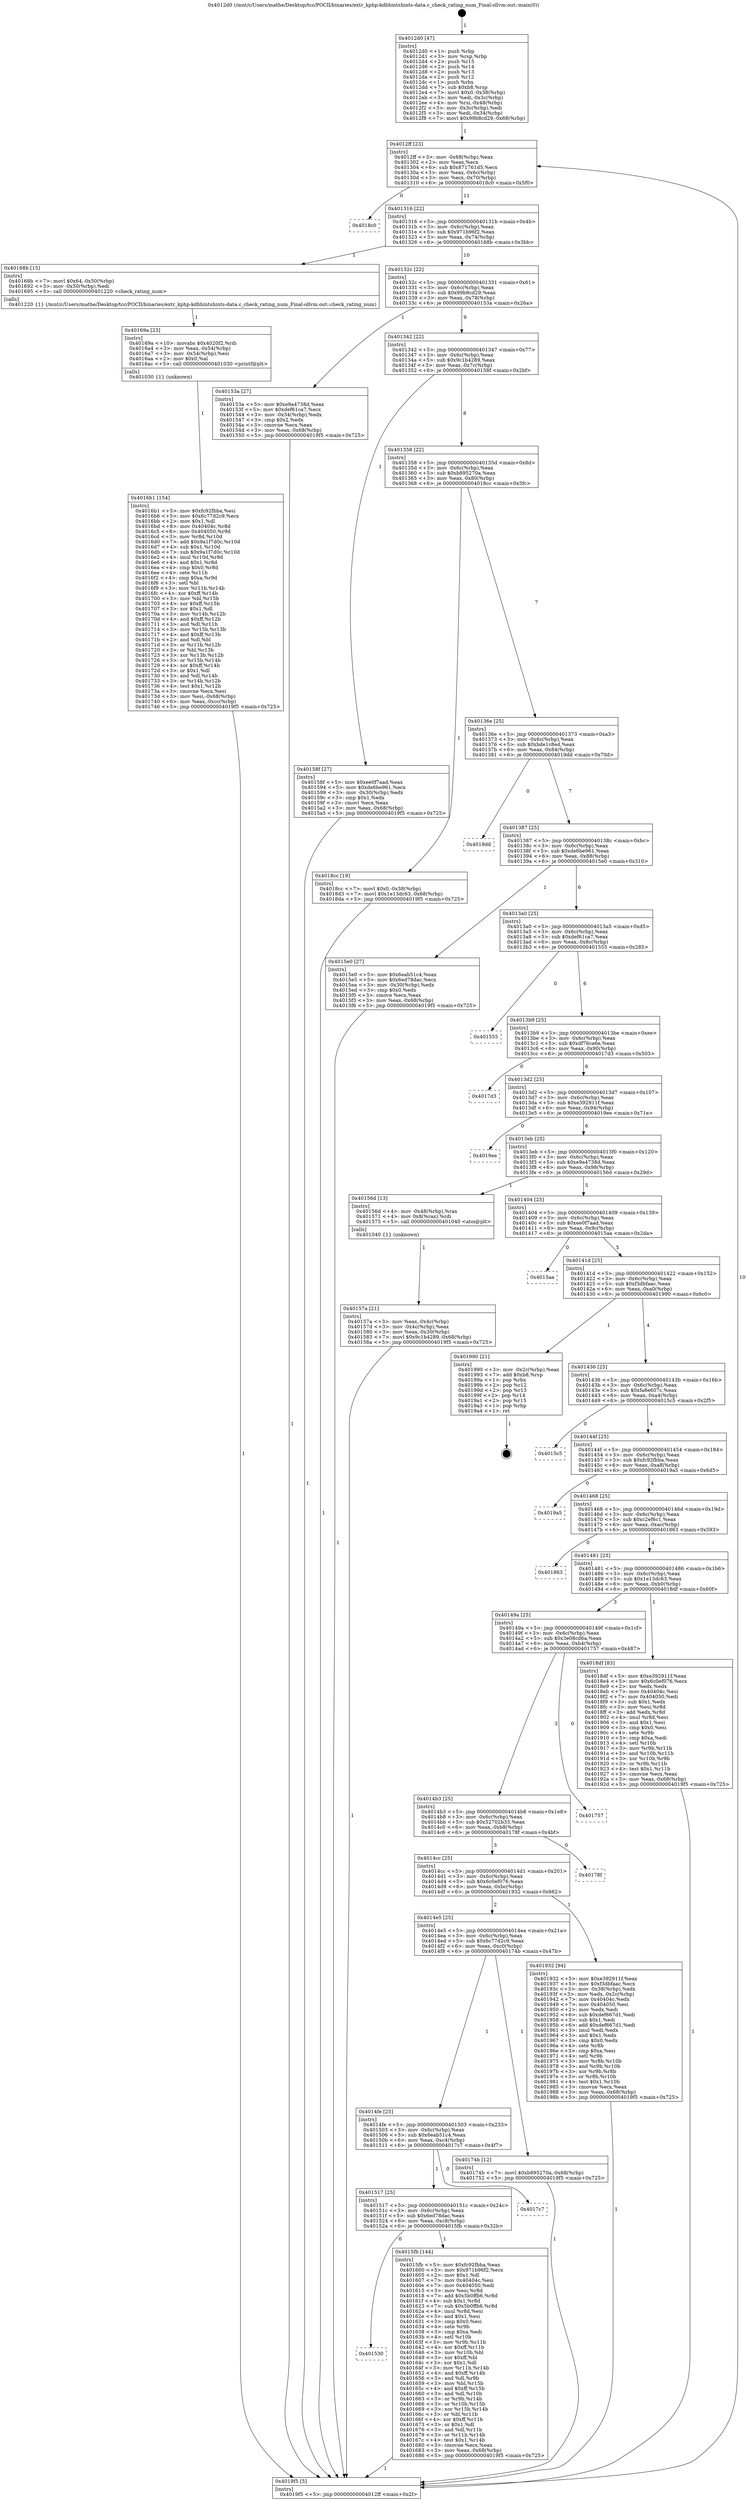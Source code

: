 digraph "0x4012d0" {
  label = "0x4012d0 (/mnt/c/Users/mathe/Desktop/tcc/POCII/binaries/extr_kphp-kdbhintshints-data.c_check_rating_num_Final-ollvm.out::main(0))"
  labelloc = "t"
  node[shape=record]

  Entry [label="",width=0.3,height=0.3,shape=circle,fillcolor=black,style=filled]
  "0x4012ff" [label="{
     0x4012ff [23]\l
     | [instrs]\l
     &nbsp;&nbsp;0x4012ff \<+3\>: mov -0x68(%rbp),%eax\l
     &nbsp;&nbsp;0x401302 \<+2\>: mov %eax,%ecx\l
     &nbsp;&nbsp;0x401304 \<+6\>: sub $0x871761d5,%ecx\l
     &nbsp;&nbsp;0x40130a \<+3\>: mov %eax,-0x6c(%rbp)\l
     &nbsp;&nbsp;0x40130d \<+3\>: mov %ecx,-0x70(%rbp)\l
     &nbsp;&nbsp;0x401310 \<+6\>: je 00000000004018c0 \<main+0x5f0\>\l
  }"]
  "0x4018c0" [label="{
     0x4018c0\l
  }", style=dashed]
  "0x401316" [label="{
     0x401316 [22]\l
     | [instrs]\l
     &nbsp;&nbsp;0x401316 \<+5\>: jmp 000000000040131b \<main+0x4b\>\l
     &nbsp;&nbsp;0x40131b \<+3\>: mov -0x6c(%rbp),%eax\l
     &nbsp;&nbsp;0x40131e \<+5\>: sub $0x971b96f2,%eax\l
     &nbsp;&nbsp;0x401323 \<+3\>: mov %eax,-0x74(%rbp)\l
     &nbsp;&nbsp;0x401326 \<+6\>: je 000000000040168b \<main+0x3bb\>\l
  }"]
  Exit [label="",width=0.3,height=0.3,shape=circle,fillcolor=black,style=filled,peripheries=2]
  "0x40168b" [label="{
     0x40168b [15]\l
     | [instrs]\l
     &nbsp;&nbsp;0x40168b \<+7\>: movl $0x64,-0x50(%rbp)\l
     &nbsp;&nbsp;0x401692 \<+3\>: mov -0x50(%rbp),%edi\l
     &nbsp;&nbsp;0x401695 \<+5\>: call 0000000000401220 \<check_rating_num\>\l
     | [calls]\l
     &nbsp;&nbsp;0x401220 \{1\} (/mnt/c/Users/mathe/Desktop/tcc/POCII/binaries/extr_kphp-kdbhintshints-data.c_check_rating_num_Final-ollvm.out::check_rating_num)\l
  }"]
  "0x40132c" [label="{
     0x40132c [22]\l
     | [instrs]\l
     &nbsp;&nbsp;0x40132c \<+5\>: jmp 0000000000401331 \<main+0x61\>\l
     &nbsp;&nbsp;0x401331 \<+3\>: mov -0x6c(%rbp),%eax\l
     &nbsp;&nbsp;0x401334 \<+5\>: sub $0x99b8cd29,%eax\l
     &nbsp;&nbsp;0x401339 \<+3\>: mov %eax,-0x78(%rbp)\l
     &nbsp;&nbsp;0x40133c \<+6\>: je 000000000040153a \<main+0x26a\>\l
  }"]
  "0x4016b1" [label="{
     0x4016b1 [154]\l
     | [instrs]\l
     &nbsp;&nbsp;0x4016b1 \<+5\>: mov $0xfc92fbba,%esi\l
     &nbsp;&nbsp;0x4016b6 \<+5\>: mov $0x6c77d2c9,%ecx\l
     &nbsp;&nbsp;0x4016bb \<+2\>: mov $0x1,%dl\l
     &nbsp;&nbsp;0x4016bd \<+8\>: mov 0x40404c,%r8d\l
     &nbsp;&nbsp;0x4016c5 \<+8\>: mov 0x404050,%r9d\l
     &nbsp;&nbsp;0x4016cd \<+3\>: mov %r8d,%r10d\l
     &nbsp;&nbsp;0x4016d0 \<+7\>: add $0x9a1f7d0c,%r10d\l
     &nbsp;&nbsp;0x4016d7 \<+4\>: sub $0x1,%r10d\l
     &nbsp;&nbsp;0x4016db \<+7\>: sub $0x9a1f7d0c,%r10d\l
     &nbsp;&nbsp;0x4016e2 \<+4\>: imul %r10d,%r8d\l
     &nbsp;&nbsp;0x4016e6 \<+4\>: and $0x1,%r8d\l
     &nbsp;&nbsp;0x4016ea \<+4\>: cmp $0x0,%r8d\l
     &nbsp;&nbsp;0x4016ee \<+4\>: sete %r11b\l
     &nbsp;&nbsp;0x4016f2 \<+4\>: cmp $0xa,%r9d\l
     &nbsp;&nbsp;0x4016f6 \<+3\>: setl %bl\l
     &nbsp;&nbsp;0x4016f9 \<+3\>: mov %r11b,%r14b\l
     &nbsp;&nbsp;0x4016fc \<+4\>: xor $0xff,%r14b\l
     &nbsp;&nbsp;0x401700 \<+3\>: mov %bl,%r15b\l
     &nbsp;&nbsp;0x401703 \<+4\>: xor $0xff,%r15b\l
     &nbsp;&nbsp;0x401707 \<+3\>: xor $0x1,%dl\l
     &nbsp;&nbsp;0x40170a \<+3\>: mov %r14b,%r12b\l
     &nbsp;&nbsp;0x40170d \<+4\>: and $0xff,%r12b\l
     &nbsp;&nbsp;0x401711 \<+3\>: and %dl,%r11b\l
     &nbsp;&nbsp;0x401714 \<+3\>: mov %r15b,%r13b\l
     &nbsp;&nbsp;0x401717 \<+4\>: and $0xff,%r13b\l
     &nbsp;&nbsp;0x40171b \<+2\>: and %dl,%bl\l
     &nbsp;&nbsp;0x40171d \<+3\>: or %r11b,%r12b\l
     &nbsp;&nbsp;0x401720 \<+3\>: or %bl,%r13b\l
     &nbsp;&nbsp;0x401723 \<+3\>: xor %r13b,%r12b\l
     &nbsp;&nbsp;0x401726 \<+3\>: or %r15b,%r14b\l
     &nbsp;&nbsp;0x401729 \<+4\>: xor $0xff,%r14b\l
     &nbsp;&nbsp;0x40172d \<+3\>: or $0x1,%dl\l
     &nbsp;&nbsp;0x401730 \<+3\>: and %dl,%r14b\l
     &nbsp;&nbsp;0x401733 \<+3\>: or %r14b,%r12b\l
     &nbsp;&nbsp;0x401736 \<+4\>: test $0x1,%r12b\l
     &nbsp;&nbsp;0x40173a \<+3\>: cmovne %ecx,%esi\l
     &nbsp;&nbsp;0x40173d \<+3\>: mov %esi,-0x68(%rbp)\l
     &nbsp;&nbsp;0x401740 \<+6\>: mov %eax,-0xcc(%rbp)\l
     &nbsp;&nbsp;0x401746 \<+5\>: jmp 00000000004019f5 \<main+0x725\>\l
  }"]
  "0x40153a" [label="{
     0x40153a [27]\l
     | [instrs]\l
     &nbsp;&nbsp;0x40153a \<+5\>: mov $0xe9a4738d,%eax\l
     &nbsp;&nbsp;0x40153f \<+5\>: mov $0xdef61ca7,%ecx\l
     &nbsp;&nbsp;0x401544 \<+3\>: mov -0x34(%rbp),%edx\l
     &nbsp;&nbsp;0x401547 \<+3\>: cmp $0x2,%edx\l
     &nbsp;&nbsp;0x40154a \<+3\>: cmovne %ecx,%eax\l
     &nbsp;&nbsp;0x40154d \<+3\>: mov %eax,-0x68(%rbp)\l
     &nbsp;&nbsp;0x401550 \<+5\>: jmp 00000000004019f5 \<main+0x725\>\l
  }"]
  "0x401342" [label="{
     0x401342 [22]\l
     | [instrs]\l
     &nbsp;&nbsp;0x401342 \<+5\>: jmp 0000000000401347 \<main+0x77\>\l
     &nbsp;&nbsp;0x401347 \<+3\>: mov -0x6c(%rbp),%eax\l
     &nbsp;&nbsp;0x40134a \<+5\>: sub $0x9c1b4289,%eax\l
     &nbsp;&nbsp;0x40134f \<+3\>: mov %eax,-0x7c(%rbp)\l
     &nbsp;&nbsp;0x401352 \<+6\>: je 000000000040158f \<main+0x2bf\>\l
  }"]
  "0x4019f5" [label="{
     0x4019f5 [5]\l
     | [instrs]\l
     &nbsp;&nbsp;0x4019f5 \<+5\>: jmp 00000000004012ff \<main+0x2f\>\l
  }"]
  "0x4012d0" [label="{
     0x4012d0 [47]\l
     | [instrs]\l
     &nbsp;&nbsp;0x4012d0 \<+1\>: push %rbp\l
     &nbsp;&nbsp;0x4012d1 \<+3\>: mov %rsp,%rbp\l
     &nbsp;&nbsp;0x4012d4 \<+2\>: push %r15\l
     &nbsp;&nbsp;0x4012d6 \<+2\>: push %r14\l
     &nbsp;&nbsp;0x4012d8 \<+2\>: push %r13\l
     &nbsp;&nbsp;0x4012da \<+2\>: push %r12\l
     &nbsp;&nbsp;0x4012dc \<+1\>: push %rbx\l
     &nbsp;&nbsp;0x4012dd \<+7\>: sub $0xb8,%rsp\l
     &nbsp;&nbsp;0x4012e4 \<+7\>: movl $0x0,-0x38(%rbp)\l
     &nbsp;&nbsp;0x4012eb \<+3\>: mov %edi,-0x3c(%rbp)\l
     &nbsp;&nbsp;0x4012ee \<+4\>: mov %rsi,-0x48(%rbp)\l
     &nbsp;&nbsp;0x4012f2 \<+3\>: mov -0x3c(%rbp),%edi\l
     &nbsp;&nbsp;0x4012f5 \<+3\>: mov %edi,-0x34(%rbp)\l
     &nbsp;&nbsp;0x4012f8 \<+7\>: movl $0x99b8cd29,-0x68(%rbp)\l
  }"]
  "0x40169a" [label="{
     0x40169a [23]\l
     | [instrs]\l
     &nbsp;&nbsp;0x40169a \<+10\>: movabs $0x4020f2,%rdi\l
     &nbsp;&nbsp;0x4016a4 \<+3\>: mov %eax,-0x54(%rbp)\l
     &nbsp;&nbsp;0x4016a7 \<+3\>: mov -0x54(%rbp),%esi\l
     &nbsp;&nbsp;0x4016aa \<+2\>: mov $0x0,%al\l
     &nbsp;&nbsp;0x4016ac \<+5\>: call 0000000000401030 \<printf@plt\>\l
     | [calls]\l
     &nbsp;&nbsp;0x401030 \{1\} (unknown)\l
  }"]
  "0x40158f" [label="{
     0x40158f [27]\l
     | [instrs]\l
     &nbsp;&nbsp;0x40158f \<+5\>: mov $0xee0f7aad,%eax\l
     &nbsp;&nbsp;0x401594 \<+5\>: mov $0xde6be961,%ecx\l
     &nbsp;&nbsp;0x401599 \<+3\>: mov -0x30(%rbp),%edx\l
     &nbsp;&nbsp;0x40159c \<+3\>: cmp $0x1,%edx\l
     &nbsp;&nbsp;0x40159f \<+3\>: cmovl %ecx,%eax\l
     &nbsp;&nbsp;0x4015a2 \<+3\>: mov %eax,-0x68(%rbp)\l
     &nbsp;&nbsp;0x4015a5 \<+5\>: jmp 00000000004019f5 \<main+0x725\>\l
  }"]
  "0x401358" [label="{
     0x401358 [22]\l
     | [instrs]\l
     &nbsp;&nbsp;0x401358 \<+5\>: jmp 000000000040135d \<main+0x8d\>\l
     &nbsp;&nbsp;0x40135d \<+3\>: mov -0x6c(%rbp),%eax\l
     &nbsp;&nbsp;0x401360 \<+5\>: sub $0xb895270a,%eax\l
     &nbsp;&nbsp;0x401365 \<+3\>: mov %eax,-0x80(%rbp)\l
     &nbsp;&nbsp;0x401368 \<+6\>: je 00000000004018cc \<main+0x5fc\>\l
  }"]
  "0x401530" [label="{
     0x401530\l
  }", style=dashed]
  "0x4018cc" [label="{
     0x4018cc [19]\l
     | [instrs]\l
     &nbsp;&nbsp;0x4018cc \<+7\>: movl $0x0,-0x38(%rbp)\l
     &nbsp;&nbsp;0x4018d3 \<+7\>: movl $0x1e13dc63,-0x68(%rbp)\l
     &nbsp;&nbsp;0x4018da \<+5\>: jmp 00000000004019f5 \<main+0x725\>\l
  }"]
  "0x40136e" [label="{
     0x40136e [25]\l
     | [instrs]\l
     &nbsp;&nbsp;0x40136e \<+5\>: jmp 0000000000401373 \<main+0xa3\>\l
     &nbsp;&nbsp;0x401373 \<+3\>: mov -0x6c(%rbp),%eax\l
     &nbsp;&nbsp;0x401376 \<+5\>: sub $0xbde1c8ed,%eax\l
     &nbsp;&nbsp;0x40137b \<+6\>: mov %eax,-0x84(%rbp)\l
     &nbsp;&nbsp;0x401381 \<+6\>: je 00000000004019dd \<main+0x70d\>\l
  }"]
  "0x4015fb" [label="{
     0x4015fb [144]\l
     | [instrs]\l
     &nbsp;&nbsp;0x4015fb \<+5\>: mov $0xfc92fbba,%eax\l
     &nbsp;&nbsp;0x401600 \<+5\>: mov $0x971b96f2,%ecx\l
     &nbsp;&nbsp;0x401605 \<+2\>: mov $0x1,%dl\l
     &nbsp;&nbsp;0x401607 \<+7\>: mov 0x40404c,%esi\l
     &nbsp;&nbsp;0x40160e \<+7\>: mov 0x404050,%edi\l
     &nbsp;&nbsp;0x401615 \<+3\>: mov %esi,%r8d\l
     &nbsp;&nbsp;0x401618 \<+7\>: add $0x5b0ffb6,%r8d\l
     &nbsp;&nbsp;0x40161f \<+4\>: sub $0x1,%r8d\l
     &nbsp;&nbsp;0x401623 \<+7\>: sub $0x5b0ffb6,%r8d\l
     &nbsp;&nbsp;0x40162a \<+4\>: imul %r8d,%esi\l
     &nbsp;&nbsp;0x40162e \<+3\>: and $0x1,%esi\l
     &nbsp;&nbsp;0x401631 \<+3\>: cmp $0x0,%esi\l
     &nbsp;&nbsp;0x401634 \<+4\>: sete %r9b\l
     &nbsp;&nbsp;0x401638 \<+3\>: cmp $0xa,%edi\l
     &nbsp;&nbsp;0x40163b \<+4\>: setl %r10b\l
     &nbsp;&nbsp;0x40163f \<+3\>: mov %r9b,%r11b\l
     &nbsp;&nbsp;0x401642 \<+4\>: xor $0xff,%r11b\l
     &nbsp;&nbsp;0x401646 \<+3\>: mov %r10b,%bl\l
     &nbsp;&nbsp;0x401649 \<+3\>: xor $0xff,%bl\l
     &nbsp;&nbsp;0x40164c \<+3\>: xor $0x1,%dl\l
     &nbsp;&nbsp;0x40164f \<+3\>: mov %r11b,%r14b\l
     &nbsp;&nbsp;0x401652 \<+4\>: and $0xff,%r14b\l
     &nbsp;&nbsp;0x401656 \<+3\>: and %dl,%r9b\l
     &nbsp;&nbsp;0x401659 \<+3\>: mov %bl,%r15b\l
     &nbsp;&nbsp;0x40165c \<+4\>: and $0xff,%r15b\l
     &nbsp;&nbsp;0x401660 \<+3\>: and %dl,%r10b\l
     &nbsp;&nbsp;0x401663 \<+3\>: or %r9b,%r14b\l
     &nbsp;&nbsp;0x401666 \<+3\>: or %r10b,%r15b\l
     &nbsp;&nbsp;0x401669 \<+3\>: xor %r15b,%r14b\l
     &nbsp;&nbsp;0x40166c \<+3\>: or %bl,%r11b\l
     &nbsp;&nbsp;0x40166f \<+4\>: xor $0xff,%r11b\l
     &nbsp;&nbsp;0x401673 \<+3\>: or $0x1,%dl\l
     &nbsp;&nbsp;0x401676 \<+3\>: and %dl,%r11b\l
     &nbsp;&nbsp;0x401679 \<+3\>: or %r11b,%r14b\l
     &nbsp;&nbsp;0x40167c \<+4\>: test $0x1,%r14b\l
     &nbsp;&nbsp;0x401680 \<+3\>: cmovne %ecx,%eax\l
     &nbsp;&nbsp;0x401683 \<+3\>: mov %eax,-0x68(%rbp)\l
     &nbsp;&nbsp;0x401686 \<+5\>: jmp 00000000004019f5 \<main+0x725\>\l
  }"]
  "0x4019dd" [label="{
     0x4019dd\l
  }", style=dashed]
  "0x401387" [label="{
     0x401387 [25]\l
     | [instrs]\l
     &nbsp;&nbsp;0x401387 \<+5\>: jmp 000000000040138c \<main+0xbc\>\l
     &nbsp;&nbsp;0x40138c \<+3\>: mov -0x6c(%rbp),%eax\l
     &nbsp;&nbsp;0x40138f \<+5\>: sub $0xde6be961,%eax\l
     &nbsp;&nbsp;0x401394 \<+6\>: mov %eax,-0x88(%rbp)\l
     &nbsp;&nbsp;0x40139a \<+6\>: je 00000000004015e0 \<main+0x310\>\l
  }"]
  "0x401517" [label="{
     0x401517 [25]\l
     | [instrs]\l
     &nbsp;&nbsp;0x401517 \<+5\>: jmp 000000000040151c \<main+0x24c\>\l
     &nbsp;&nbsp;0x40151c \<+3\>: mov -0x6c(%rbp),%eax\l
     &nbsp;&nbsp;0x40151f \<+5\>: sub $0x6ed78dac,%eax\l
     &nbsp;&nbsp;0x401524 \<+6\>: mov %eax,-0xc8(%rbp)\l
     &nbsp;&nbsp;0x40152a \<+6\>: je 00000000004015fb \<main+0x32b\>\l
  }"]
  "0x4015e0" [label="{
     0x4015e0 [27]\l
     | [instrs]\l
     &nbsp;&nbsp;0x4015e0 \<+5\>: mov $0x6eab51c4,%eax\l
     &nbsp;&nbsp;0x4015e5 \<+5\>: mov $0x6ed78dac,%ecx\l
     &nbsp;&nbsp;0x4015ea \<+3\>: mov -0x30(%rbp),%edx\l
     &nbsp;&nbsp;0x4015ed \<+3\>: cmp $0x0,%edx\l
     &nbsp;&nbsp;0x4015f0 \<+3\>: cmove %ecx,%eax\l
     &nbsp;&nbsp;0x4015f3 \<+3\>: mov %eax,-0x68(%rbp)\l
     &nbsp;&nbsp;0x4015f6 \<+5\>: jmp 00000000004019f5 \<main+0x725\>\l
  }"]
  "0x4013a0" [label="{
     0x4013a0 [25]\l
     | [instrs]\l
     &nbsp;&nbsp;0x4013a0 \<+5\>: jmp 00000000004013a5 \<main+0xd5\>\l
     &nbsp;&nbsp;0x4013a5 \<+3\>: mov -0x6c(%rbp),%eax\l
     &nbsp;&nbsp;0x4013a8 \<+5\>: sub $0xdef61ca7,%eax\l
     &nbsp;&nbsp;0x4013ad \<+6\>: mov %eax,-0x8c(%rbp)\l
     &nbsp;&nbsp;0x4013b3 \<+6\>: je 0000000000401555 \<main+0x285\>\l
  }"]
  "0x4017c7" [label="{
     0x4017c7\l
  }", style=dashed]
  "0x401555" [label="{
     0x401555\l
  }", style=dashed]
  "0x4013b9" [label="{
     0x4013b9 [25]\l
     | [instrs]\l
     &nbsp;&nbsp;0x4013b9 \<+5\>: jmp 00000000004013be \<main+0xee\>\l
     &nbsp;&nbsp;0x4013be \<+3\>: mov -0x6c(%rbp),%eax\l
     &nbsp;&nbsp;0x4013c1 \<+5\>: sub $0xdf76ca6e,%eax\l
     &nbsp;&nbsp;0x4013c6 \<+6\>: mov %eax,-0x90(%rbp)\l
     &nbsp;&nbsp;0x4013cc \<+6\>: je 00000000004017d3 \<main+0x503\>\l
  }"]
  "0x4014fe" [label="{
     0x4014fe [25]\l
     | [instrs]\l
     &nbsp;&nbsp;0x4014fe \<+5\>: jmp 0000000000401503 \<main+0x233\>\l
     &nbsp;&nbsp;0x401503 \<+3\>: mov -0x6c(%rbp),%eax\l
     &nbsp;&nbsp;0x401506 \<+5\>: sub $0x6eab51c4,%eax\l
     &nbsp;&nbsp;0x40150b \<+6\>: mov %eax,-0xc4(%rbp)\l
     &nbsp;&nbsp;0x401511 \<+6\>: je 00000000004017c7 \<main+0x4f7\>\l
  }"]
  "0x4017d3" [label="{
     0x4017d3\l
  }", style=dashed]
  "0x4013d2" [label="{
     0x4013d2 [25]\l
     | [instrs]\l
     &nbsp;&nbsp;0x4013d2 \<+5\>: jmp 00000000004013d7 \<main+0x107\>\l
     &nbsp;&nbsp;0x4013d7 \<+3\>: mov -0x6c(%rbp),%eax\l
     &nbsp;&nbsp;0x4013da \<+5\>: sub $0xe392911f,%eax\l
     &nbsp;&nbsp;0x4013df \<+6\>: mov %eax,-0x94(%rbp)\l
     &nbsp;&nbsp;0x4013e5 \<+6\>: je 00000000004019ee \<main+0x71e\>\l
  }"]
  "0x40174b" [label="{
     0x40174b [12]\l
     | [instrs]\l
     &nbsp;&nbsp;0x40174b \<+7\>: movl $0xb895270a,-0x68(%rbp)\l
     &nbsp;&nbsp;0x401752 \<+5\>: jmp 00000000004019f5 \<main+0x725\>\l
  }"]
  "0x4019ee" [label="{
     0x4019ee\l
  }", style=dashed]
  "0x4013eb" [label="{
     0x4013eb [25]\l
     | [instrs]\l
     &nbsp;&nbsp;0x4013eb \<+5\>: jmp 00000000004013f0 \<main+0x120\>\l
     &nbsp;&nbsp;0x4013f0 \<+3\>: mov -0x6c(%rbp),%eax\l
     &nbsp;&nbsp;0x4013f3 \<+5\>: sub $0xe9a4738d,%eax\l
     &nbsp;&nbsp;0x4013f8 \<+6\>: mov %eax,-0x98(%rbp)\l
     &nbsp;&nbsp;0x4013fe \<+6\>: je 000000000040156d \<main+0x29d\>\l
  }"]
  "0x4014e5" [label="{
     0x4014e5 [25]\l
     | [instrs]\l
     &nbsp;&nbsp;0x4014e5 \<+5\>: jmp 00000000004014ea \<main+0x21a\>\l
     &nbsp;&nbsp;0x4014ea \<+3\>: mov -0x6c(%rbp),%eax\l
     &nbsp;&nbsp;0x4014ed \<+5\>: sub $0x6c77d2c9,%eax\l
     &nbsp;&nbsp;0x4014f2 \<+6\>: mov %eax,-0xc0(%rbp)\l
     &nbsp;&nbsp;0x4014f8 \<+6\>: je 000000000040174b \<main+0x47b\>\l
  }"]
  "0x40156d" [label="{
     0x40156d [13]\l
     | [instrs]\l
     &nbsp;&nbsp;0x40156d \<+4\>: mov -0x48(%rbp),%rax\l
     &nbsp;&nbsp;0x401571 \<+4\>: mov 0x8(%rax),%rdi\l
     &nbsp;&nbsp;0x401575 \<+5\>: call 0000000000401040 \<atoi@plt\>\l
     | [calls]\l
     &nbsp;&nbsp;0x401040 \{1\} (unknown)\l
  }"]
  "0x401404" [label="{
     0x401404 [25]\l
     | [instrs]\l
     &nbsp;&nbsp;0x401404 \<+5\>: jmp 0000000000401409 \<main+0x139\>\l
     &nbsp;&nbsp;0x401409 \<+3\>: mov -0x6c(%rbp),%eax\l
     &nbsp;&nbsp;0x40140c \<+5\>: sub $0xee0f7aad,%eax\l
     &nbsp;&nbsp;0x401411 \<+6\>: mov %eax,-0x9c(%rbp)\l
     &nbsp;&nbsp;0x401417 \<+6\>: je 00000000004015aa \<main+0x2da\>\l
  }"]
  "0x40157a" [label="{
     0x40157a [21]\l
     | [instrs]\l
     &nbsp;&nbsp;0x40157a \<+3\>: mov %eax,-0x4c(%rbp)\l
     &nbsp;&nbsp;0x40157d \<+3\>: mov -0x4c(%rbp),%eax\l
     &nbsp;&nbsp;0x401580 \<+3\>: mov %eax,-0x30(%rbp)\l
     &nbsp;&nbsp;0x401583 \<+7\>: movl $0x9c1b4289,-0x68(%rbp)\l
     &nbsp;&nbsp;0x40158a \<+5\>: jmp 00000000004019f5 \<main+0x725\>\l
  }"]
  "0x401932" [label="{
     0x401932 [94]\l
     | [instrs]\l
     &nbsp;&nbsp;0x401932 \<+5\>: mov $0xe392911f,%eax\l
     &nbsp;&nbsp;0x401937 \<+5\>: mov $0xf3dbfaac,%ecx\l
     &nbsp;&nbsp;0x40193c \<+3\>: mov -0x38(%rbp),%edx\l
     &nbsp;&nbsp;0x40193f \<+3\>: mov %edx,-0x2c(%rbp)\l
     &nbsp;&nbsp;0x401942 \<+7\>: mov 0x40404c,%edx\l
     &nbsp;&nbsp;0x401949 \<+7\>: mov 0x404050,%esi\l
     &nbsp;&nbsp;0x401950 \<+2\>: mov %edx,%edi\l
     &nbsp;&nbsp;0x401952 \<+6\>: sub $0xdef667d1,%edi\l
     &nbsp;&nbsp;0x401958 \<+3\>: sub $0x1,%edi\l
     &nbsp;&nbsp;0x40195b \<+6\>: add $0xdef667d1,%edi\l
     &nbsp;&nbsp;0x401961 \<+3\>: imul %edi,%edx\l
     &nbsp;&nbsp;0x401964 \<+3\>: and $0x1,%edx\l
     &nbsp;&nbsp;0x401967 \<+3\>: cmp $0x0,%edx\l
     &nbsp;&nbsp;0x40196a \<+4\>: sete %r8b\l
     &nbsp;&nbsp;0x40196e \<+3\>: cmp $0xa,%esi\l
     &nbsp;&nbsp;0x401971 \<+4\>: setl %r9b\l
     &nbsp;&nbsp;0x401975 \<+3\>: mov %r8b,%r10b\l
     &nbsp;&nbsp;0x401978 \<+3\>: and %r9b,%r10b\l
     &nbsp;&nbsp;0x40197b \<+3\>: xor %r9b,%r8b\l
     &nbsp;&nbsp;0x40197e \<+3\>: or %r8b,%r10b\l
     &nbsp;&nbsp;0x401981 \<+4\>: test $0x1,%r10b\l
     &nbsp;&nbsp;0x401985 \<+3\>: cmovne %ecx,%eax\l
     &nbsp;&nbsp;0x401988 \<+3\>: mov %eax,-0x68(%rbp)\l
     &nbsp;&nbsp;0x40198b \<+5\>: jmp 00000000004019f5 \<main+0x725\>\l
  }"]
  "0x4015aa" [label="{
     0x4015aa\l
  }", style=dashed]
  "0x40141d" [label="{
     0x40141d [25]\l
     | [instrs]\l
     &nbsp;&nbsp;0x40141d \<+5\>: jmp 0000000000401422 \<main+0x152\>\l
     &nbsp;&nbsp;0x401422 \<+3\>: mov -0x6c(%rbp),%eax\l
     &nbsp;&nbsp;0x401425 \<+5\>: sub $0xf3dbfaac,%eax\l
     &nbsp;&nbsp;0x40142a \<+6\>: mov %eax,-0xa0(%rbp)\l
     &nbsp;&nbsp;0x401430 \<+6\>: je 0000000000401990 \<main+0x6c0\>\l
  }"]
  "0x4014cc" [label="{
     0x4014cc [25]\l
     | [instrs]\l
     &nbsp;&nbsp;0x4014cc \<+5\>: jmp 00000000004014d1 \<main+0x201\>\l
     &nbsp;&nbsp;0x4014d1 \<+3\>: mov -0x6c(%rbp),%eax\l
     &nbsp;&nbsp;0x4014d4 \<+5\>: sub $0x6c0ef076,%eax\l
     &nbsp;&nbsp;0x4014d9 \<+6\>: mov %eax,-0xbc(%rbp)\l
     &nbsp;&nbsp;0x4014df \<+6\>: je 0000000000401932 \<main+0x662\>\l
  }"]
  "0x401990" [label="{
     0x401990 [21]\l
     | [instrs]\l
     &nbsp;&nbsp;0x401990 \<+3\>: mov -0x2c(%rbp),%eax\l
     &nbsp;&nbsp;0x401993 \<+7\>: add $0xb8,%rsp\l
     &nbsp;&nbsp;0x40199a \<+1\>: pop %rbx\l
     &nbsp;&nbsp;0x40199b \<+2\>: pop %r12\l
     &nbsp;&nbsp;0x40199d \<+2\>: pop %r13\l
     &nbsp;&nbsp;0x40199f \<+2\>: pop %r14\l
     &nbsp;&nbsp;0x4019a1 \<+2\>: pop %r15\l
     &nbsp;&nbsp;0x4019a3 \<+1\>: pop %rbp\l
     &nbsp;&nbsp;0x4019a4 \<+1\>: ret\l
  }"]
  "0x401436" [label="{
     0x401436 [25]\l
     | [instrs]\l
     &nbsp;&nbsp;0x401436 \<+5\>: jmp 000000000040143b \<main+0x16b\>\l
     &nbsp;&nbsp;0x40143b \<+3\>: mov -0x6c(%rbp),%eax\l
     &nbsp;&nbsp;0x40143e \<+5\>: sub $0xfa8e607c,%eax\l
     &nbsp;&nbsp;0x401443 \<+6\>: mov %eax,-0xa4(%rbp)\l
     &nbsp;&nbsp;0x401449 \<+6\>: je 00000000004015c5 \<main+0x2f5\>\l
  }"]
  "0x40178f" [label="{
     0x40178f\l
  }", style=dashed]
  "0x4015c5" [label="{
     0x4015c5\l
  }", style=dashed]
  "0x40144f" [label="{
     0x40144f [25]\l
     | [instrs]\l
     &nbsp;&nbsp;0x40144f \<+5\>: jmp 0000000000401454 \<main+0x184\>\l
     &nbsp;&nbsp;0x401454 \<+3\>: mov -0x6c(%rbp),%eax\l
     &nbsp;&nbsp;0x401457 \<+5\>: sub $0xfc92fbba,%eax\l
     &nbsp;&nbsp;0x40145c \<+6\>: mov %eax,-0xa8(%rbp)\l
     &nbsp;&nbsp;0x401462 \<+6\>: je 00000000004019a5 \<main+0x6d5\>\l
  }"]
  "0x4014b3" [label="{
     0x4014b3 [25]\l
     | [instrs]\l
     &nbsp;&nbsp;0x4014b3 \<+5\>: jmp 00000000004014b8 \<main+0x1e8\>\l
     &nbsp;&nbsp;0x4014b8 \<+3\>: mov -0x6c(%rbp),%eax\l
     &nbsp;&nbsp;0x4014bb \<+5\>: sub $0x52702b33,%eax\l
     &nbsp;&nbsp;0x4014c0 \<+6\>: mov %eax,-0xb8(%rbp)\l
     &nbsp;&nbsp;0x4014c6 \<+6\>: je 000000000040178f \<main+0x4bf\>\l
  }"]
  "0x4019a5" [label="{
     0x4019a5\l
  }", style=dashed]
  "0x401468" [label="{
     0x401468 [25]\l
     | [instrs]\l
     &nbsp;&nbsp;0x401468 \<+5\>: jmp 000000000040146d \<main+0x19d\>\l
     &nbsp;&nbsp;0x40146d \<+3\>: mov -0x6c(%rbp),%eax\l
     &nbsp;&nbsp;0x401470 \<+5\>: sub $0xc2ef6c1,%eax\l
     &nbsp;&nbsp;0x401475 \<+6\>: mov %eax,-0xac(%rbp)\l
     &nbsp;&nbsp;0x40147b \<+6\>: je 0000000000401863 \<main+0x593\>\l
  }"]
  "0x401757" [label="{
     0x401757\l
  }", style=dashed]
  "0x401863" [label="{
     0x401863\l
  }", style=dashed]
  "0x401481" [label="{
     0x401481 [25]\l
     | [instrs]\l
     &nbsp;&nbsp;0x401481 \<+5\>: jmp 0000000000401486 \<main+0x1b6\>\l
     &nbsp;&nbsp;0x401486 \<+3\>: mov -0x6c(%rbp),%eax\l
     &nbsp;&nbsp;0x401489 \<+5\>: sub $0x1e13dc63,%eax\l
     &nbsp;&nbsp;0x40148e \<+6\>: mov %eax,-0xb0(%rbp)\l
     &nbsp;&nbsp;0x401494 \<+6\>: je 00000000004018df \<main+0x60f\>\l
  }"]
  "0x40149a" [label="{
     0x40149a [25]\l
     | [instrs]\l
     &nbsp;&nbsp;0x40149a \<+5\>: jmp 000000000040149f \<main+0x1cf\>\l
     &nbsp;&nbsp;0x40149f \<+3\>: mov -0x6c(%rbp),%eax\l
     &nbsp;&nbsp;0x4014a2 \<+5\>: sub $0x3e08cd6a,%eax\l
     &nbsp;&nbsp;0x4014a7 \<+6\>: mov %eax,-0xb4(%rbp)\l
     &nbsp;&nbsp;0x4014ad \<+6\>: je 0000000000401757 \<main+0x487\>\l
  }"]
  "0x4018df" [label="{
     0x4018df [83]\l
     | [instrs]\l
     &nbsp;&nbsp;0x4018df \<+5\>: mov $0xe392911f,%eax\l
     &nbsp;&nbsp;0x4018e4 \<+5\>: mov $0x6c0ef076,%ecx\l
     &nbsp;&nbsp;0x4018e9 \<+2\>: xor %edx,%edx\l
     &nbsp;&nbsp;0x4018eb \<+7\>: mov 0x40404c,%esi\l
     &nbsp;&nbsp;0x4018f2 \<+7\>: mov 0x404050,%edi\l
     &nbsp;&nbsp;0x4018f9 \<+3\>: sub $0x1,%edx\l
     &nbsp;&nbsp;0x4018fc \<+3\>: mov %esi,%r8d\l
     &nbsp;&nbsp;0x4018ff \<+3\>: add %edx,%r8d\l
     &nbsp;&nbsp;0x401902 \<+4\>: imul %r8d,%esi\l
     &nbsp;&nbsp;0x401906 \<+3\>: and $0x1,%esi\l
     &nbsp;&nbsp;0x401909 \<+3\>: cmp $0x0,%esi\l
     &nbsp;&nbsp;0x40190c \<+4\>: sete %r9b\l
     &nbsp;&nbsp;0x401910 \<+3\>: cmp $0xa,%edi\l
     &nbsp;&nbsp;0x401913 \<+4\>: setl %r10b\l
     &nbsp;&nbsp;0x401917 \<+3\>: mov %r9b,%r11b\l
     &nbsp;&nbsp;0x40191a \<+3\>: and %r10b,%r11b\l
     &nbsp;&nbsp;0x40191d \<+3\>: xor %r10b,%r9b\l
     &nbsp;&nbsp;0x401920 \<+3\>: or %r9b,%r11b\l
     &nbsp;&nbsp;0x401923 \<+4\>: test $0x1,%r11b\l
     &nbsp;&nbsp;0x401927 \<+3\>: cmovne %ecx,%eax\l
     &nbsp;&nbsp;0x40192a \<+3\>: mov %eax,-0x68(%rbp)\l
     &nbsp;&nbsp;0x40192d \<+5\>: jmp 00000000004019f5 \<main+0x725\>\l
  }"]
  Entry -> "0x4012d0" [label=" 1"]
  "0x4012ff" -> "0x4018c0" [label=" 0"]
  "0x4012ff" -> "0x401316" [label=" 11"]
  "0x401990" -> Exit [label=" 1"]
  "0x401316" -> "0x40168b" [label=" 1"]
  "0x401316" -> "0x40132c" [label=" 10"]
  "0x401932" -> "0x4019f5" [label=" 1"]
  "0x40132c" -> "0x40153a" [label=" 1"]
  "0x40132c" -> "0x401342" [label=" 9"]
  "0x40153a" -> "0x4019f5" [label=" 1"]
  "0x4012d0" -> "0x4012ff" [label=" 1"]
  "0x4019f5" -> "0x4012ff" [label=" 10"]
  "0x4018df" -> "0x4019f5" [label=" 1"]
  "0x401342" -> "0x40158f" [label=" 1"]
  "0x401342" -> "0x401358" [label=" 8"]
  "0x4018cc" -> "0x4019f5" [label=" 1"]
  "0x401358" -> "0x4018cc" [label=" 1"]
  "0x401358" -> "0x40136e" [label=" 7"]
  "0x40174b" -> "0x4019f5" [label=" 1"]
  "0x40136e" -> "0x4019dd" [label=" 0"]
  "0x40136e" -> "0x401387" [label=" 7"]
  "0x4016b1" -> "0x4019f5" [label=" 1"]
  "0x401387" -> "0x4015e0" [label=" 1"]
  "0x401387" -> "0x4013a0" [label=" 6"]
  "0x40168b" -> "0x40169a" [label=" 1"]
  "0x4013a0" -> "0x401555" [label=" 0"]
  "0x4013a0" -> "0x4013b9" [label=" 6"]
  "0x4015fb" -> "0x4019f5" [label=" 1"]
  "0x4013b9" -> "0x4017d3" [label=" 0"]
  "0x4013b9" -> "0x4013d2" [label=" 6"]
  "0x401517" -> "0x4015fb" [label=" 1"]
  "0x4013d2" -> "0x4019ee" [label=" 0"]
  "0x4013d2" -> "0x4013eb" [label=" 6"]
  "0x40169a" -> "0x4016b1" [label=" 1"]
  "0x4013eb" -> "0x40156d" [label=" 1"]
  "0x4013eb" -> "0x401404" [label=" 5"]
  "0x40156d" -> "0x40157a" [label=" 1"]
  "0x40157a" -> "0x4019f5" [label=" 1"]
  "0x40158f" -> "0x4019f5" [label=" 1"]
  "0x4015e0" -> "0x4019f5" [label=" 1"]
  "0x4014fe" -> "0x4017c7" [label=" 0"]
  "0x401404" -> "0x4015aa" [label=" 0"]
  "0x401404" -> "0x40141d" [label=" 5"]
  "0x401517" -> "0x401530" [label=" 0"]
  "0x40141d" -> "0x401990" [label=" 1"]
  "0x40141d" -> "0x401436" [label=" 4"]
  "0x4014e5" -> "0x40174b" [label=" 1"]
  "0x401436" -> "0x4015c5" [label=" 0"]
  "0x401436" -> "0x40144f" [label=" 4"]
  "0x4014fe" -> "0x401517" [label=" 1"]
  "0x40144f" -> "0x4019a5" [label=" 0"]
  "0x40144f" -> "0x401468" [label=" 4"]
  "0x4014cc" -> "0x401932" [label=" 1"]
  "0x401468" -> "0x401863" [label=" 0"]
  "0x401468" -> "0x401481" [label=" 4"]
  "0x4014e5" -> "0x4014fe" [label=" 1"]
  "0x401481" -> "0x4018df" [label=" 1"]
  "0x401481" -> "0x40149a" [label=" 3"]
  "0x4014b3" -> "0x4014cc" [label=" 3"]
  "0x40149a" -> "0x401757" [label=" 0"]
  "0x40149a" -> "0x4014b3" [label=" 3"]
  "0x4014cc" -> "0x4014e5" [label=" 2"]
  "0x4014b3" -> "0x40178f" [label=" 0"]
}
